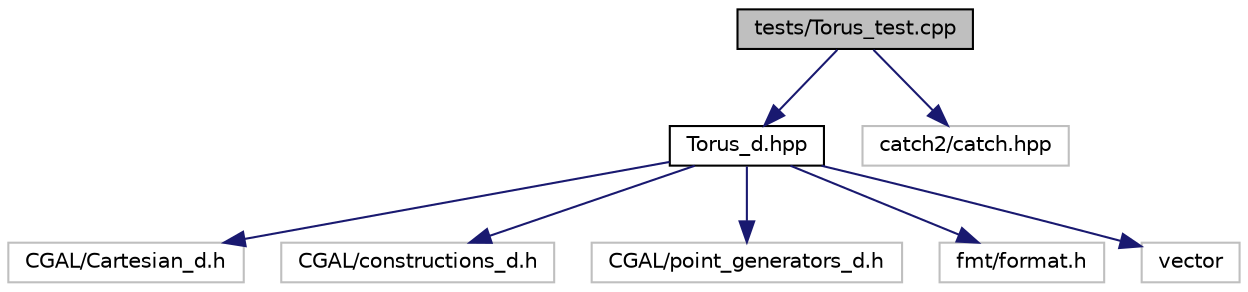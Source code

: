digraph "tests/Torus_test.cpp"
{
 // LATEX_PDF_SIZE
  edge [fontname="Helvetica",fontsize="10",labelfontname="Helvetica",labelfontsize="10"];
  node [fontname="Helvetica",fontsize="10",shape=record];
  Node1 [label="tests/Torus_test.cpp",height=0.2,width=0.4,color="black", fillcolor="grey75", style="filled", fontcolor="black",tooltip="Tests for wraparound grids."];
  Node1 -> Node2 [color="midnightblue",fontsize="10",style="solid",fontname="Helvetica"];
  Node2 [label="Torus_d.hpp",height=0.2,width=0.4,color="black", fillcolor="white", style="filled",URL="$_torus__d_8hpp.html",tooltip="Functions on d-dimensional torus."];
  Node2 -> Node3 [color="midnightblue",fontsize="10",style="solid",fontname="Helvetica"];
  Node3 [label="CGAL/Cartesian_d.h",height=0.2,width=0.4,color="grey75", fillcolor="white", style="filled",tooltip=" "];
  Node2 -> Node4 [color="midnightblue",fontsize="10",style="solid",fontname="Helvetica"];
  Node4 [label="CGAL/constructions_d.h",height=0.2,width=0.4,color="grey75", fillcolor="white", style="filled",tooltip=" "];
  Node2 -> Node5 [color="midnightblue",fontsize="10",style="solid",fontname="Helvetica"];
  Node5 [label="CGAL/point_generators_d.h",height=0.2,width=0.4,color="grey75", fillcolor="white", style="filled",tooltip=" "];
  Node2 -> Node6 [color="midnightblue",fontsize="10",style="solid",fontname="Helvetica"];
  Node6 [label="fmt/format.h",height=0.2,width=0.4,color="grey75", fillcolor="white", style="filled",tooltip=" "];
  Node2 -> Node7 [color="midnightblue",fontsize="10",style="solid",fontname="Helvetica"];
  Node7 [label="vector",height=0.2,width=0.4,color="grey75", fillcolor="white", style="filled",tooltip=" "];
  Node1 -> Node8 [color="midnightblue",fontsize="10",style="solid",fontname="Helvetica"];
  Node8 [label="catch2/catch.hpp",height=0.2,width=0.4,color="grey75", fillcolor="white", style="filled",tooltip=" "];
}
